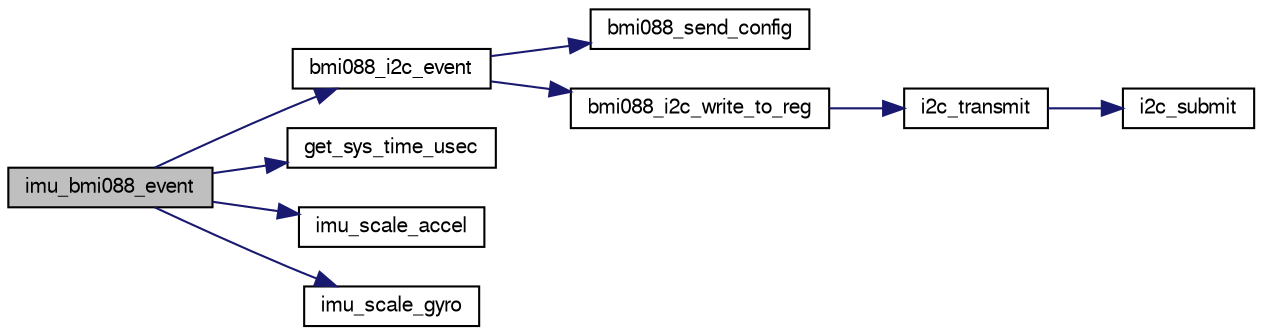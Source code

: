 digraph "imu_bmi088_event"
{
  edge [fontname="FreeSans",fontsize="10",labelfontname="FreeSans",labelfontsize="10"];
  node [fontname="FreeSans",fontsize="10",shape=record];
  rankdir="LR";
  Node1 [label="imu_bmi088_event",height=0.2,width=0.4,color="black", fillcolor="grey75", style="filled", fontcolor="black"];
  Node1 -> Node2 [color="midnightblue",fontsize="10",style="solid",fontname="FreeSans"];
  Node2 [label="bmi088_i2c_event",height=0.2,width=0.4,color="black", fillcolor="white", style="filled",URL="$bmi088__i2c_8c.html#abfa0649b89202681ccbf3f75f3aa1565"];
  Node2 -> Node3 [color="midnightblue",fontsize="10",style="solid",fontname="FreeSans"];
  Node3 [label="bmi088_send_config",height=0.2,width=0.4,color="black", fillcolor="white", style="filled",URL="$bmi088_8c.html#a5625e56ef12de74a87d98eec0eefab9c",tooltip="Configuration sequence called once before normal use. "];
  Node2 -> Node4 [color="midnightblue",fontsize="10",style="solid",fontname="FreeSans"];
  Node4 [label="bmi088_i2c_write_to_reg",height=0.2,width=0.4,color="black", fillcolor="white", style="filled",URL="$bmi088__i2c_8c.html#a44f569c92565900c76e5bec26cb054ae"];
  Node4 -> Node5 [color="midnightblue",fontsize="10",style="solid",fontname="FreeSans"];
  Node5 [label="i2c_transmit",height=0.2,width=0.4,color="black", fillcolor="white", style="filled",URL="$group__i2c.html#ga54405aa058f14a143b8b1b5380015927",tooltip="Submit a write only transaction. "];
  Node5 -> Node6 [color="midnightblue",fontsize="10",style="solid",fontname="FreeSans"];
  Node6 [label="i2c_submit",height=0.2,width=0.4,color="black", fillcolor="white", style="filled",URL="$group__i2c.html#ga4eed48e542a9c71b93372f5a38d7e367",tooltip="Submit a I2C transaction. "];
  Node1 -> Node7 [color="midnightblue",fontsize="10",style="solid",fontname="FreeSans"];
  Node7 [label="get_sys_time_usec",height=0.2,width=0.4,color="black", fillcolor="white", style="filled",URL="$chibios_2mcu__periph_2sys__time__arch_8c.html#a7ddfef1f78a56c6b4c4c536b5d670bfb",tooltip="Get the time in microseconds since startup. "];
  Node1 -> Node8 [color="midnightblue",fontsize="10",style="solid",fontname="FreeSans"];
  Node8 [label="imu_scale_accel",height=0.2,width=0.4,color="black", fillcolor="white", style="filled",URL="$ahrs__gx3_8c.html#a34a2e1e2b450191b8ab1e849239810b2"];
  Node1 -> Node9 [color="midnightblue",fontsize="10",style="solid",fontname="FreeSans"];
  Node9 [label="imu_scale_gyro",height=0.2,width=0.4,color="black", fillcolor="white", style="filled",URL="$ahrs__gx3_8c.html#a8d63b0a61c8ffe88dd15b40843b1ae1d"];
}
